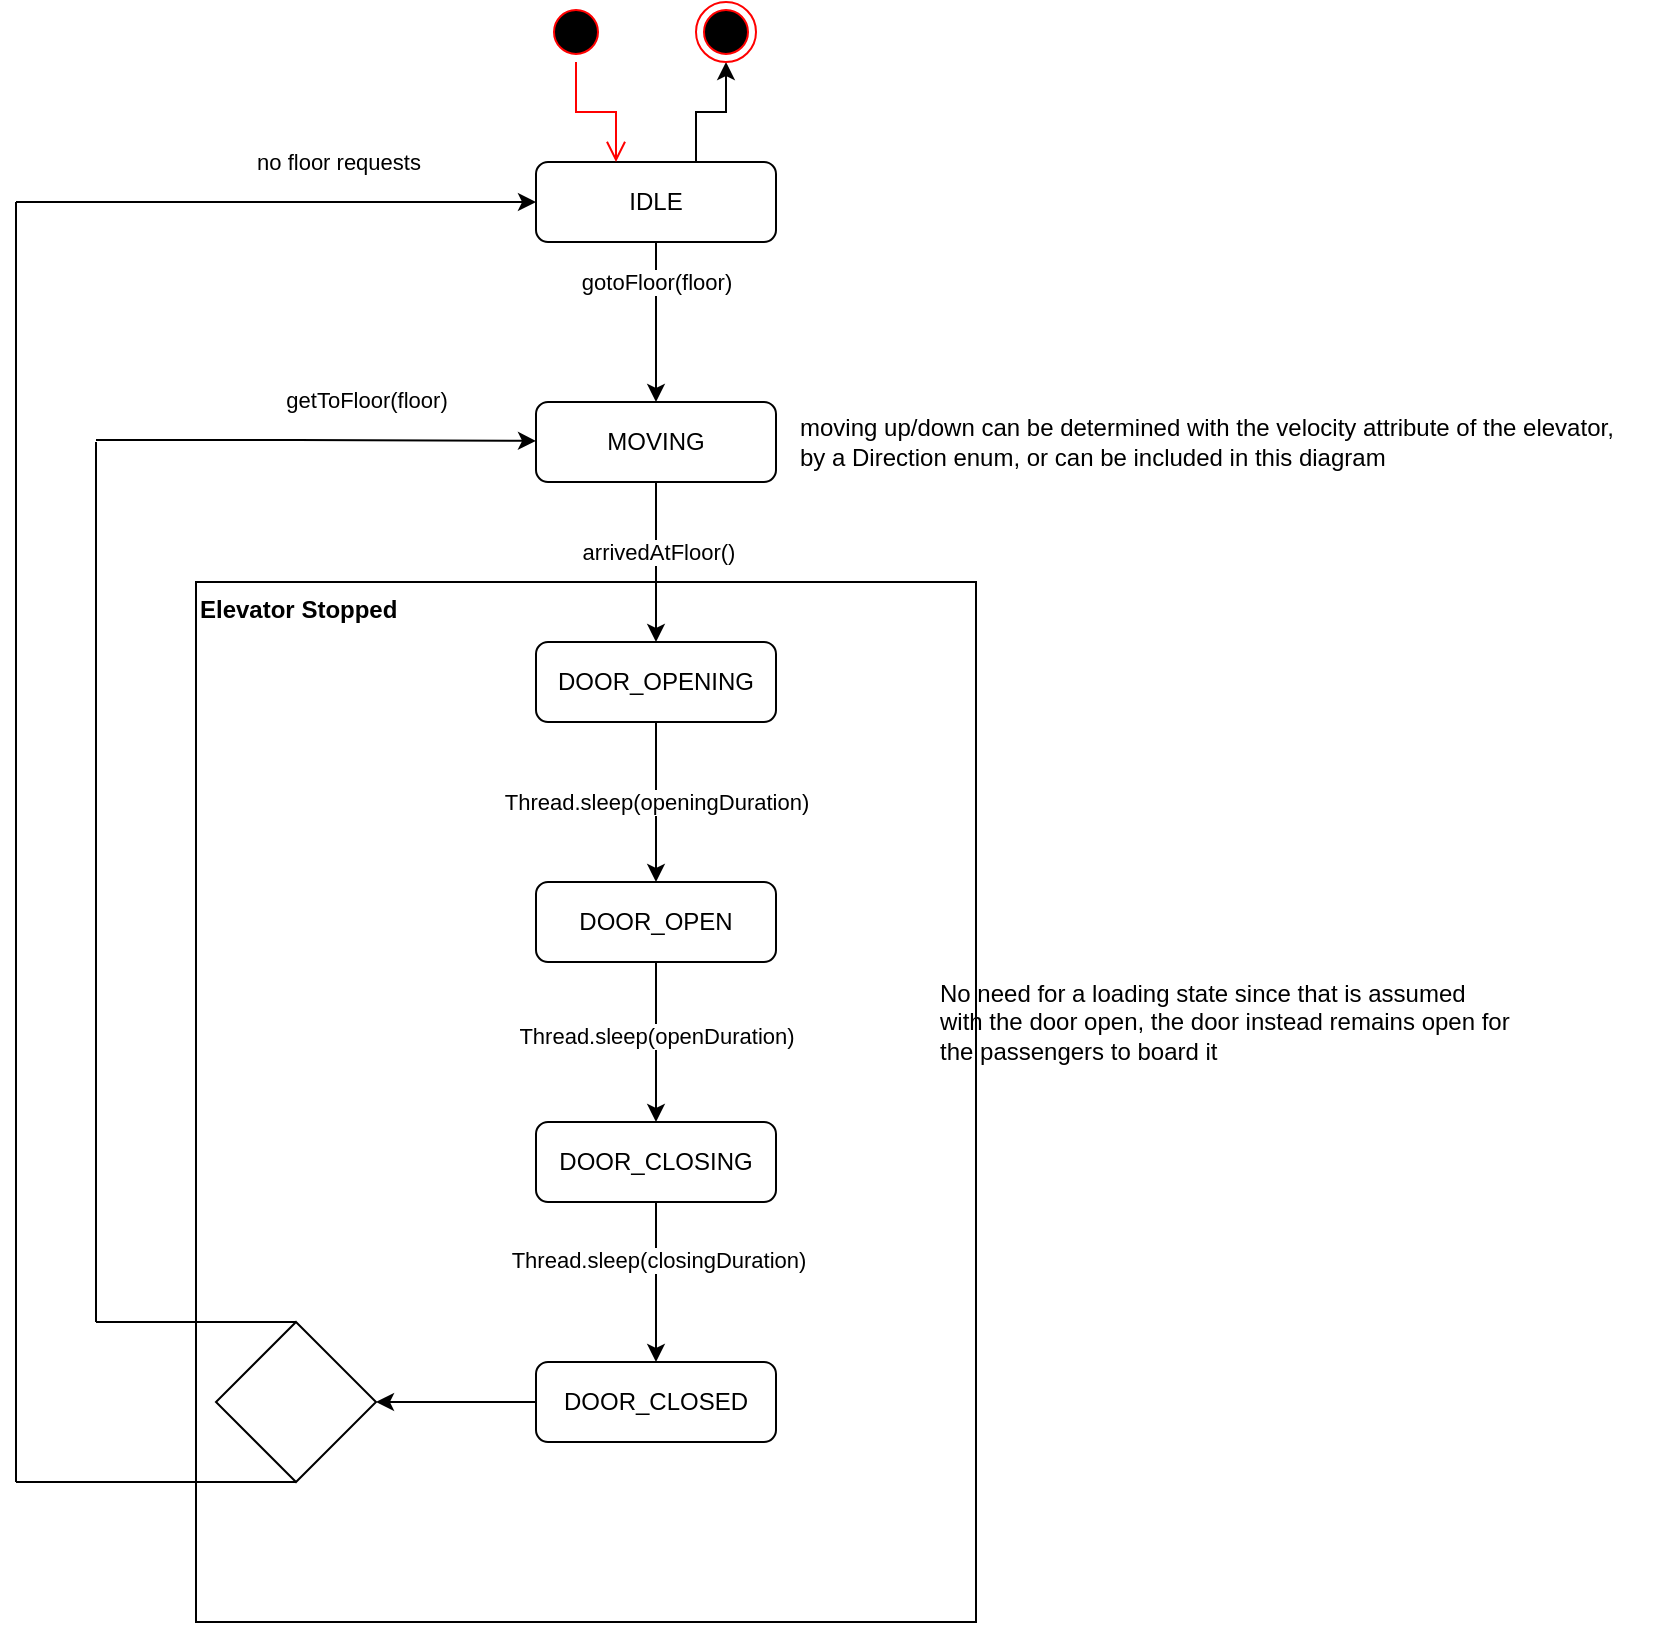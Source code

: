 <mxfile version="23.1.5" type="device">
  <diagram name="Page-1" id="lBbN2NCT0ZHPfkmmuD4z">
    <mxGraphModel dx="1290" dy="1029" grid="1" gridSize="10" guides="1" tooltips="1" connect="1" arrows="1" fold="1" page="0" pageScale="1" pageWidth="850" pageHeight="1100" math="0" shadow="0">
      <root>
        <mxCell id="0" />
        <mxCell id="1" parent="0" />
        <mxCell id="ehmHsF2NZX7fLAidSFRX-17" value="&lt;b&gt;Elevator Stopped&lt;/b&gt;" style="rounded=0;whiteSpace=wrap;html=1;fillColor=none;verticalAlign=top;align=left;" parent="1" vertex="1">
          <mxGeometry x="190" y="250" width="390" height="520" as="geometry" />
        </mxCell>
        <mxCell id="ehmHsF2NZX7fLAidSFRX-10" value="gotoFloor(floor)" style="edgeStyle=orthogonalEdgeStyle;rounded=0;orthogonalLoop=1;jettySize=auto;html=1;" parent="1" source="ehmHsF2NZX7fLAidSFRX-1" target="ehmHsF2NZX7fLAidSFRX-7" edge="1">
          <mxGeometry x="-0.5" relative="1" as="geometry">
            <Array as="points">
              <mxPoint x="420" y="100" />
              <mxPoint x="420" y="100" />
            </Array>
            <mxPoint as="offset" />
          </mxGeometry>
        </mxCell>
        <mxCell id="ehmHsF2NZX7fLAidSFRX-35" style="edgeStyle=orthogonalEdgeStyle;rounded=0;orthogonalLoop=1;jettySize=auto;html=1;" parent="1" source="ehmHsF2NZX7fLAidSFRX-1" target="ehmHsF2NZX7fLAidSFRX-34" edge="1">
          <mxGeometry relative="1" as="geometry">
            <Array as="points">
              <mxPoint x="440" y="15" />
              <mxPoint x="455" y="15" />
            </Array>
          </mxGeometry>
        </mxCell>
        <mxCell id="ehmHsF2NZX7fLAidSFRX-1" value="IDLE" style="rounded=1;whiteSpace=wrap;html=1;" parent="1" vertex="1">
          <mxGeometry x="360" y="40" width="120" height="40" as="geometry" />
        </mxCell>
        <mxCell id="ehmHsF2NZX7fLAidSFRX-12" value="Thread.sleep(openingDuration)" style="edgeStyle=orthogonalEdgeStyle;rounded=0;orthogonalLoop=1;jettySize=auto;html=1;" parent="1" source="ehmHsF2NZX7fLAidSFRX-3" target="ehmHsF2NZX7fLAidSFRX-4" edge="1">
          <mxGeometry relative="1" as="geometry" />
        </mxCell>
        <mxCell id="ehmHsF2NZX7fLAidSFRX-3" value="DOOR_OPENING" style="rounded=1;whiteSpace=wrap;html=1;" parent="1" vertex="1">
          <mxGeometry x="360" y="280" width="120" height="40" as="geometry" />
        </mxCell>
        <mxCell id="ehmHsF2NZX7fLAidSFRX-13" value="" style="edgeStyle=orthogonalEdgeStyle;rounded=0;orthogonalLoop=1;jettySize=auto;html=1;" parent="1" source="ehmHsF2NZX7fLAidSFRX-4" target="ehmHsF2NZX7fLAidSFRX-5" edge="1">
          <mxGeometry relative="1" as="geometry" />
        </mxCell>
        <mxCell id="ehmHsF2NZX7fLAidSFRX-22" value="Thread.sleep(openDuration)" style="edgeLabel;html=1;align=center;verticalAlign=middle;resizable=0;points=[];" parent="ehmHsF2NZX7fLAidSFRX-13" vertex="1" connectable="0">
          <mxGeometry x="-0.084" relative="1" as="geometry">
            <mxPoint as="offset" />
          </mxGeometry>
        </mxCell>
        <mxCell id="ehmHsF2NZX7fLAidSFRX-4" value="DOOR_OPEN" style="rounded=1;whiteSpace=wrap;html=1;" parent="1" vertex="1">
          <mxGeometry x="360" y="400" width="120" height="40" as="geometry" />
        </mxCell>
        <mxCell id="ehmHsF2NZX7fLAidSFRX-16" style="edgeStyle=orthogonalEdgeStyle;rounded=0;orthogonalLoop=1;jettySize=auto;html=1;entryX=0.5;entryY=0;entryDx=0;entryDy=0;" parent="1" source="ehmHsF2NZX7fLAidSFRX-5" target="ehmHsF2NZX7fLAidSFRX-8" edge="1">
          <mxGeometry relative="1" as="geometry" />
        </mxCell>
        <mxCell id="ehmHsF2NZX7fLAidSFRX-24" value="Thread.sleep(closingDuration)" style="edgeLabel;html=1;align=center;verticalAlign=middle;resizable=0;points=[];" parent="ehmHsF2NZX7fLAidSFRX-16" vertex="1" connectable="0">
          <mxGeometry x="-0.28" y="1" relative="1" as="geometry">
            <mxPoint as="offset" />
          </mxGeometry>
        </mxCell>
        <mxCell id="ehmHsF2NZX7fLAidSFRX-5" value="DOOR_CLOSING" style="rounded=1;whiteSpace=wrap;html=1;" parent="1" vertex="1">
          <mxGeometry x="360" y="520" width="120" height="40" as="geometry" />
        </mxCell>
        <mxCell id="ehmHsF2NZX7fLAidSFRX-11" value="" style="edgeStyle=orthogonalEdgeStyle;rounded=0;orthogonalLoop=1;jettySize=auto;html=1;" parent="1" source="ehmHsF2NZX7fLAidSFRX-7" target="ehmHsF2NZX7fLAidSFRX-3" edge="1">
          <mxGeometry relative="1" as="geometry" />
        </mxCell>
        <mxCell id="ehmHsF2NZX7fLAidSFRX-19" value="arrivedAtFloor()" style="edgeLabel;html=1;align=center;verticalAlign=middle;resizable=0;points=[];" parent="ehmHsF2NZX7fLAidSFRX-11" vertex="1" connectable="0">
          <mxGeometry x="-0.12" y="1" relative="1" as="geometry">
            <mxPoint as="offset" />
          </mxGeometry>
        </mxCell>
        <mxCell id="ehmHsF2NZX7fLAidSFRX-7" value="MOVING" style="rounded=1;whiteSpace=wrap;html=1;" parent="1" vertex="1">
          <mxGeometry x="360" y="160" width="120" height="40" as="geometry" />
        </mxCell>
        <mxCell id="ehmHsF2NZX7fLAidSFRX-27" value="" style="edgeStyle=orthogonalEdgeStyle;rounded=0;orthogonalLoop=1;jettySize=auto;html=1;" parent="1" edge="1">
          <mxGeometry relative="1" as="geometry">
            <mxPoint x="360" y="179.44" as="targetPoint" />
            <Array as="points">
              <mxPoint x="240" y="179.44" />
            </Array>
            <mxPoint x="140" y="179" as="sourcePoint" />
          </mxGeometry>
        </mxCell>
        <mxCell id="IFT2wkTMTIgWuLo0C2an-5" value="getToFloor(floor)" style="edgeLabel;html=1;align=center;verticalAlign=middle;resizable=0;points=[];" parent="ehmHsF2NZX7fLAidSFRX-27" vertex="1" connectable="0">
          <mxGeometry x="0.224" y="-1" relative="1" as="geometry">
            <mxPoint y="-21" as="offset" />
          </mxGeometry>
        </mxCell>
        <mxCell id="ehmHsF2NZX7fLAidSFRX-28" style="edgeStyle=orthogonalEdgeStyle;rounded=0;orthogonalLoop=1;jettySize=auto;html=1;" parent="1" target="ehmHsF2NZX7fLAidSFRX-1" edge="1">
          <mxGeometry relative="1" as="geometry">
            <Array as="points">
              <mxPoint x="200" y="60" />
            </Array>
            <mxPoint x="100" y="60" as="sourcePoint" />
          </mxGeometry>
        </mxCell>
        <mxCell id="ehmHsF2NZX7fLAidSFRX-29" value="no floor requests" style="edgeLabel;html=1;align=center;verticalAlign=middle;resizable=0;points=[];" parent="ehmHsF2NZX7fLAidSFRX-28" vertex="1" connectable="0">
          <mxGeometry x="0.388" y="-1" relative="1" as="geometry">
            <mxPoint x="-20" y="-21" as="offset" />
          </mxGeometry>
        </mxCell>
        <mxCell id="IFT2wkTMTIgWuLo0C2an-2" style="edgeStyle=orthogonalEdgeStyle;rounded=0;orthogonalLoop=1;jettySize=auto;html=1;exitX=0;exitY=0.5;exitDx=0;exitDy=0;entryX=1;entryY=0.5;entryDx=0;entryDy=0;" parent="1" source="ehmHsF2NZX7fLAidSFRX-8" target="IFT2wkTMTIgWuLo0C2an-1" edge="1">
          <mxGeometry relative="1" as="geometry">
            <mxPoint x="260" y="660" as="targetPoint" />
          </mxGeometry>
        </mxCell>
        <mxCell id="ehmHsF2NZX7fLAidSFRX-8" value="DOOR_CLOSED" style="rounded=1;whiteSpace=wrap;html=1;" parent="1" vertex="1">
          <mxGeometry x="360" y="640" width="120" height="40" as="geometry" />
        </mxCell>
        <mxCell id="ehmHsF2NZX7fLAidSFRX-23" value="No need for a loading state since that is assumed &lt;br&gt;with the door open, the door instead remains open for&lt;br&gt;the passengers to board it" style="text;html=1;align=left;verticalAlign=middle;resizable=0;points=[];autosize=1;strokeColor=none;fillColor=none;" parent="1" vertex="1">
          <mxGeometry x="560" y="440" width="310" height="60" as="geometry" />
        </mxCell>
        <mxCell id="ehmHsF2NZX7fLAidSFRX-31" value="&lt;div style=&quot;&quot;&gt;&lt;span style=&quot;background-color: initial;&quot;&gt;moving up/down can be determined with the velocity attribute of the elevator,&lt;/span&gt;&lt;/div&gt;by a Direction enum, or can be included in this diagram" style="text;html=1;align=left;verticalAlign=middle;resizable=0;points=[];autosize=1;strokeColor=none;fillColor=none;" parent="1" vertex="1">
          <mxGeometry x="490" y="160" width="430" height="40" as="geometry" />
        </mxCell>
        <mxCell id="ehmHsF2NZX7fLAidSFRX-32" value="" style="ellipse;html=1;shape=startState;fillColor=#000000;strokeColor=#ff0000;" parent="1" vertex="1">
          <mxGeometry x="365" y="-40" width="30" height="30" as="geometry" />
        </mxCell>
        <mxCell id="ehmHsF2NZX7fLAidSFRX-33" value="" style="edgeStyle=orthogonalEdgeStyle;html=1;verticalAlign=bottom;endArrow=open;endSize=8;strokeColor=#ff0000;rounded=0;" parent="1" source="ehmHsF2NZX7fLAidSFRX-32" target="ehmHsF2NZX7fLAidSFRX-1" edge="1">
          <mxGeometry relative="1" as="geometry">
            <mxPoint x="375" y="70" as="targetPoint" />
            <Array as="points">
              <mxPoint x="380" y="15" />
              <mxPoint x="400" y="15" />
            </Array>
          </mxGeometry>
        </mxCell>
        <mxCell id="ehmHsF2NZX7fLAidSFRX-34" value="" style="ellipse;html=1;shape=endState;fillColor=#000000;strokeColor=#ff0000;" parent="1" vertex="1">
          <mxGeometry x="440" y="-40" width="30" height="30" as="geometry" />
        </mxCell>
        <mxCell id="IFT2wkTMTIgWuLo0C2an-1" value="" style="rhombus;whiteSpace=wrap;html=1;" parent="1" vertex="1">
          <mxGeometry x="200" y="620" width="80" height="80" as="geometry" />
        </mxCell>
        <mxCell id="IFT2wkTMTIgWuLo0C2an-7" value="" style="endArrow=none;html=1;rounded=0;" parent="1" edge="1">
          <mxGeometry width="50" height="50" relative="1" as="geometry">
            <mxPoint x="140" y="620" as="sourcePoint" />
            <mxPoint x="140" y="180" as="targetPoint" />
          </mxGeometry>
        </mxCell>
        <mxCell id="IFT2wkTMTIgWuLo0C2an-8" value="" style="endArrow=none;html=1;rounded=0;" parent="1" edge="1">
          <mxGeometry width="50" height="50" relative="1" as="geometry">
            <mxPoint x="240" y="620" as="sourcePoint" />
            <mxPoint x="140" y="620" as="targetPoint" />
          </mxGeometry>
        </mxCell>
        <mxCell id="IFT2wkTMTIgWuLo0C2an-11" value="" style="endArrow=none;html=1;rounded=0;exitX=0.5;exitY=1;exitDx=0;exitDy=0;" parent="1" source="IFT2wkTMTIgWuLo0C2an-1" edge="1">
          <mxGeometry width="50" height="50" relative="1" as="geometry">
            <mxPoint x="130" y="710" as="sourcePoint" />
            <mxPoint x="100" y="700" as="targetPoint" />
          </mxGeometry>
        </mxCell>
        <mxCell id="IFT2wkTMTIgWuLo0C2an-12" value="" style="endArrow=none;html=1;rounded=0;" parent="1" edge="1">
          <mxGeometry width="50" height="50" relative="1" as="geometry">
            <mxPoint x="100" y="700" as="sourcePoint" />
            <mxPoint x="100" y="60" as="targetPoint" />
          </mxGeometry>
        </mxCell>
      </root>
    </mxGraphModel>
  </diagram>
</mxfile>

